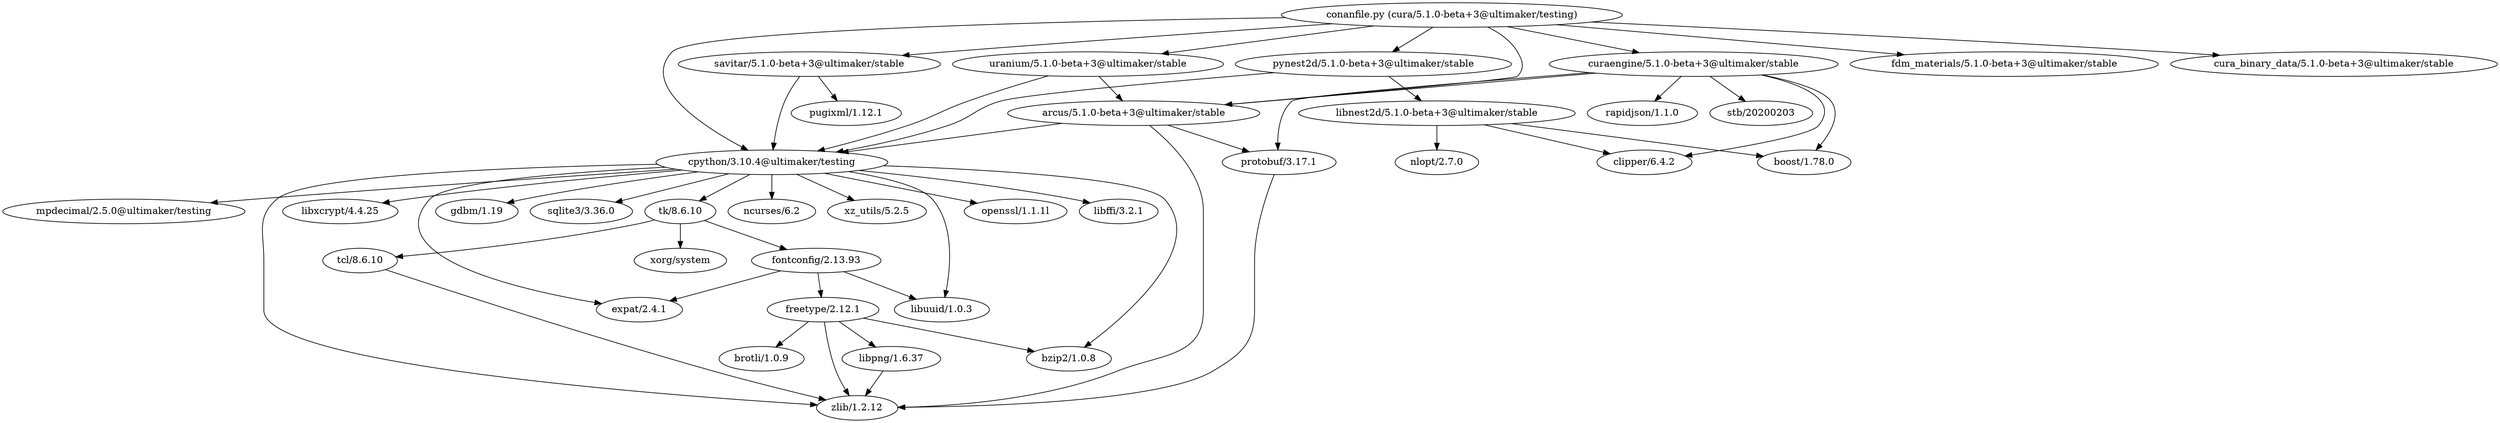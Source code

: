 digraph {
        "cpython/3.10.4@ultimaker/testing" -> "zlib/1.2.12"
        "cpython/3.10.4@ultimaker/testing" -> "openssl/1.1.1l"
        "cpython/3.10.4@ultimaker/testing" -> "expat/2.4.1"
        "cpython/3.10.4@ultimaker/testing" -> "libffi/3.2.1"
        "cpython/3.10.4@ultimaker/testing" -> "mpdecimal/2.5.0@ultimaker/testing"
        "cpython/3.10.4@ultimaker/testing" -> "libuuid/1.0.3"
        "cpython/3.10.4@ultimaker/testing" -> "libxcrypt/4.4.25"
        "cpython/3.10.4@ultimaker/testing" -> "bzip2/1.0.8"
        "cpython/3.10.4@ultimaker/testing" -> "gdbm/1.19"
        "cpython/3.10.4@ultimaker/testing" -> "sqlite3/3.36.0"
        "cpython/3.10.4@ultimaker/testing" -> "tk/8.6.10"
        "cpython/3.10.4@ultimaker/testing" -> "ncurses/6.2"
        "cpython/3.10.4@ultimaker/testing" -> "xz_utils/5.2.5"
        "pynest2d/5.1.0-beta+3@ultimaker/stable" -> "libnest2d/5.1.0-beta+3@ultimaker/stable"
        "pynest2d/5.1.0-beta+3@ultimaker/stable" -> "cpython/3.10.4@ultimaker/testing"
        "freetype/2.12.1" -> "libpng/1.6.37"
        "freetype/2.12.1" -> "zlib/1.2.12"
        "freetype/2.12.1" -> "bzip2/1.0.8"
        "freetype/2.12.1" -> "brotli/1.0.9"
        "savitar/5.1.0-beta+3@ultimaker/stable" -> "pugixml/1.12.1"
        "savitar/5.1.0-beta+3@ultimaker/stable" -> "cpython/3.10.4@ultimaker/testing"
        "arcus/5.1.0-beta+3@ultimaker/stable" -> "protobuf/3.17.1"
        "arcus/5.1.0-beta+3@ultimaker/stable" -> "cpython/3.10.4@ultimaker/testing"
        "arcus/5.1.0-beta+3@ultimaker/stable" -> "zlib/1.2.12"
        "libpng/1.6.37" -> "zlib/1.2.12"
        "curaengine/5.1.0-beta+3@ultimaker/stable" -> "clipper/6.4.2"
        "curaengine/5.1.0-beta+3@ultimaker/stable" -> "boost/1.78.0"
        "curaengine/5.1.0-beta+3@ultimaker/stable" -> "rapidjson/1.1.0"
        "curaengine/5.1.0-beta+3@ultimaker/stable" -> "stb/20200203"
        "curaengine/5.1.0-beta+3@ultimaker/stable" -> "protobuf/3.17.1"
        "curaengine/5.1.0-beta+3@ultimaker/stable" -> "arcus/5.1.0-beta+3@ultimaker/stable"
        "tcl/8.6.10" -> "zlib/1.2.12"
        "uranium/5.1.0-beta+3@ultimaker/stable" -> "arcus/5.1.0-beta+3@ultimaker/stable"
        "uranium/5.1.0-beta+3@ultimaker/stable" -> "cpython/3.10.4@ultimaker/testing"
        "libnest2d/5.1.0-beta+3@ultimaker/stable" -> "boost/1.78.0"
        "libnest2d/5.1.0-beta+3@ultimaker/stable" -> "clipper/6.4.2"
        "libnest2d/5.1.0-beta+3@ultimaker/stable" -> "nlopt/2.7.0"
        "conanfile.py (cura/5.1.0-beta+3@ultimaker/testing)" -> "arcus/5.1.0-beta+3@ultimaker/stable"
        "conanfile.py (cura/5.1.0-beta+3@ultimaker/testing)" -> "curaengine/5.1.0-beta+3@ultimaker/stable"
        "conanfile.py (cura/5.1.0-beta+3@ultimaker/testing)" -> "savitar/5.1.0-beta+3@ultimaker/stable"
        "conanfile.py (cura/5.1.0-beta+3@ultimaker/testing)" -> "pynest2d/5.1.0-beta+3@ultimaker/stable"
        "conanfile.py (cura/5.1.0-beta+3@ultimaker/testing)" -> "uranium/5.1.0-beta+3@ultimaker/stable"
        "conanfile.py (cura/5.1.0-beta+3@ultimaker/testing)" -> "fdm_materials/5.1.0-beta+3@ultimaker/stable"
        "conanfile.py (cura/5.1.0-beta+3@ultimaker/testing)" -> "cura_binary_data/5.1.0-beta+3@ultimaker/stable"
        "conanfile.py (cura/5.1.0-beta+3@ultimaker/testing)" -> "cpython/3.10.4@ultimaker/testing"
        "fontconfig/2.13.93" -> "freetype/2.12.1"
        "fontconfig/2.13.93" -> "expat/2.4.1"
        "fontconfig/2.13.93" -> "libuuid/1.0.3"
        "tk/8.6.10" -> "tcl/8.6.10"
        "tk/8.6.10" -> "fontconfig/2.13.93"
        "tk/8.6.10" -> "xorg/system"
        "protobuf/3.17.1" -> "zlib/1.2.12"
}
